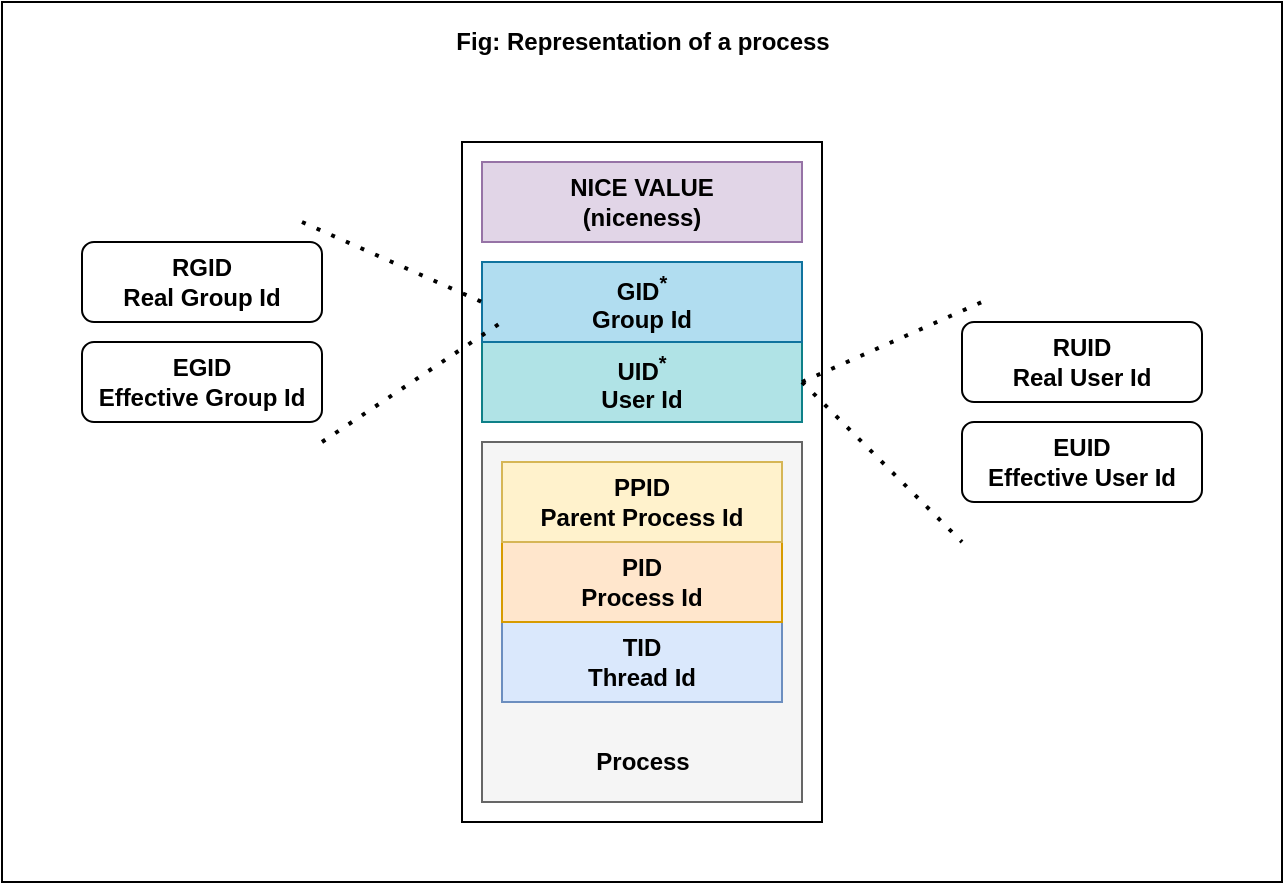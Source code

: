 <mxfile version="14.6.13" type="device"><diagram id="cK8iG_yohh3e-SRZmJ2c" name="Page-1"><mxGraphModel dx="1865" dy="703" grid="1" gridSize="10" guides="1" tooltips="1" connect="1" arrows="1" fold="1" page="1" pageScale="1" pageWidth="827" pageHeight="1169" math="0" shadow="0"><root><mxCell id="0"/><mxCell id="1" parent="0"/><mxCell id="sC8wQJAx9uGfmb0qBvT9-17" value="" style="rounded=0;whiteSpace=wrap;html=1;" vertex="1" parent="1"><mxGeometry x="-40" y="40" width="640" height="440" as="geometry"/></mxCell><mxCell id="sC8wQJAx9uGfmb0qBvT9-6" value="" style="rounded=0;whiteSpace=wrap;html=1;" vertex="1" parent="1"><mxGeometry x="190" y="110" width="180" height="340" as="geometry"/></mxCell><mxCell id="sC8wQJAx9uGfmb0qBvT9-1" value="" style="rounded=0;whiteSpace=wrap;html=1;fillColor=#f5f5f5;strokeColor=#666666;fontColor=#333333;" vertex="1" parent="1"><mxGeometry x="200" y="260" width="160" height="180" as="geometry"/></mxCell><mxCell id="sC8wQJAx9uGfmb0qBvT9-2" value="&lt;b&gt;TID&lt;br&gt;Thread Id&lt;br&gt;&lt;/b&gt;" style="rounded=0;whiteSpace=wrap;html=1;fillColor=#dae8fc;strokeColor=#6c8ebf;" vertex="1" parent="1"><mxGeometry x="210" y="350" width="140" height="40" as="geometry"/></mxCell><mxCell id="sC8wQJAx9uGfmb0qBvT9-3" value="&lt;b&gt;PID&lt;br&gt;Process Id&lt;br&gt;&lt;/b&gt;" style="rounded=0;whiteSpace=wrap;html=1;fillColor=#ffe6cc;strokeColor=#d79b00;" vertex="1" parent="1"><mxGeometry x="210" y="310" width="140" height="40" as="geometry"/></mxCell><mxCell id="sC8wQJAx9uGfmb0qBvT9-4" value="&lt;b&gt;PPID&lt;br&gt;Parent Process Id&lt;br&gt;&lt;/b&gt;" style="rounded=0;whiteSpace=wrap;html=1;fillColor=#fff2cc;strokeColor=#d6b656;" vertex="1" parent="1"><mxGeometry x="210" y="270" width="140" height="40" as="geometry"/></mxCell><mxCell id="sC8wQJAx9uGfmb0qBvT9-5" value="&lt;b&gt;Process&lt;/b&gt;" style="text;html=1;align=center;verticalAlign=middle;resizable=0;points=[];autosize=1;strokeColor=none;" vertex="1" parent="1"><mxGeometry x="250" y="410" width="60" height="20" as="geometry"/></mxCell><mxCell id="sC8wQJAx9uGfmb0qBvT9-7" value="&lt;b&gt;UID&lt;sup&gt;*&lt;/sup&gt;&lt;br&gt;User Id&lt;br&gt;&lt;/b&gt;" style="rounded=0;whiteSpace=wrap;html=1;fillColor=#b0e3e6;strokeColor=#0e8088;" vertex="1" parent="1"><mxGeometry x="200" y="210" width="160" height="40" as="geometry"/></mxCell><mxCell id="sC8wQJAx9uGfmb0qBvT9-8" value="&lt;b&gt;GID&lt;sup&gt;*&lt;/sup&gt;&lt;br&gt;Group Id&lt;br&gt;&lt;/b&gt;" style="rounded=0;whiteSpace=wrap;html=1;fillColor=#b1ddf0;strokeColor=#10739e;" vertex="1" parent="1"><mxGeometry x="200" y="170" width="160" height="40" as="geometry"/></mxCell><mxCell id="sC8wQJAx9uGfmb0qBvT9-9" value="&lt;b&gt;RUID&lt;br&gt;Real User Id&lt;/b&gt;" style="rounded=1;whiteSpace=wrap;html=1;" vertex="1" parent="1"><mxGeometry x="440" y="200" width="120" height="40" as="geometry"/></mxCell><mxCell id="sC8wQJAx9uGfmb0qBvT9-10" value="&lt;b&gt;EUID&lt;br&gt;Effective User Id&lt;/b&gt;" style="rounded=1;whiteSpace=wrap;html=1;" vertex="1" parent="1"><mxGeometry x="440" y="250" width="120" height="40" as="geometry"/></mxCell><mxCell id="sC8wQJAx9uGfmb0qBvT9-11" value="&lt;b&gt;RGID&lt;br&gt;Real Group Id&lt;/b&gt;" style="rounded=1;whiteSpace=wrap;html=1;" vertex="1" parent="1"><mxGeometry y="160" width="120" height="40" as="geometry"/></mxCell><mxCell id="sC8wQJAx9uGfmb0qBvT9-12" value="&lt;b&gt;EGID&lt;br&gt;Effective Group Id&lt;/b&gt;" style="rounded=1;whiteSpace=wrap;html=1;" vertex="1" parent="1"><mxGeometry y="210" width="120" height="40" as="geometry"/></mxCell><mxCell id="sC8wQJAx9uGfmb0qBvT9-13" value="" style="endArrow=none;dashed=1;html=1;dashPattern=1 3;strokeWidth=2;" edge="1" parent="1"><mxGeometry width="50" height="50" relative="1" as="geometry"><mxPoint x="360" y="230" as="sourcePoint"/><mxPoint x="450" y="190" as="targetPoint"/></mxGeometry></mxCell><mxCell id="sC8wQJAx9uGfmb0qBvT9-14" value="" style="endArrow=none;dashed=1;html=1;dashPattern=1 3;strokeWidth=2;exitX=1;exitY=0.5;exitDx=0;exitDy=0;" edge="1" parent="1" source="sC8wQJAx9uGfmb0qBvT9-7"><mxGeometry width="50" height="50" relative="1" as="geometry"><mxPoint x="370" y="200" as="sourcePoint"/><mxPoint x="440" y="310" as="targetPoint"/></mxGeometry></mxCell><mxCell id="sC8wQJAx9uGfmb0qBvT9-15" value="" style="endArrow=none;dashed=1;html=1;dashPattern=1 3;strokeWidth=2;" edge="1" parent="1"><mxGeometry width="50" height="50" relative="1" as="geometry"><mxPoint x="110" y="150" as="sourcePoint"/><mxPoint x="200" y="190" as="targetPoint"/></mxGeometry></mxCell><mxCell id="sC8wQJAx9uGfmb0qBvT9-16" value="" style="endArrow=none;dashed=1;html=1;dashPattern=1 3;strokeWidth=2;" edge="1" parent="1"><mxGeometry width="50" height="50" relative="1" as="geometry"><mxPoint x="120" y="260" as="sourcePoint"/><mxPoint x="210" y="200" as="targetPoint"/></mxGeometry></mxCell><mxCell id="sC8wQJAx9uGfmb0qBvT9-18" value="Fig: Representation of a process" style="text;html=1;align=center;verticalAlign=middle;resizable=0;points=[];autosize=1;strokeColor=none;fontStyle=1" vertex="1" parent="1"><mxGeometry x="180" y="50" width="200" height="20" as="geometry"/></mxCell><mxCell id="sC8wQJAx9uGfmb0qBvT9-19" value="&lt;b&gt;NICE VALUE&lt;br&gt;(niceness)&lt;br&gt;&lt;/b&gt;" style="rounded=0;whiteSpace=wrap;html=1;fillColor=#e1d5e7;strokeColor=#9673a6;" vertex="1" parent="1"><mxGeometry x="200" y="120" width="160" height="40" as="geometry"/></mxCell></root></mxGraphModel></diagram></mxfile>